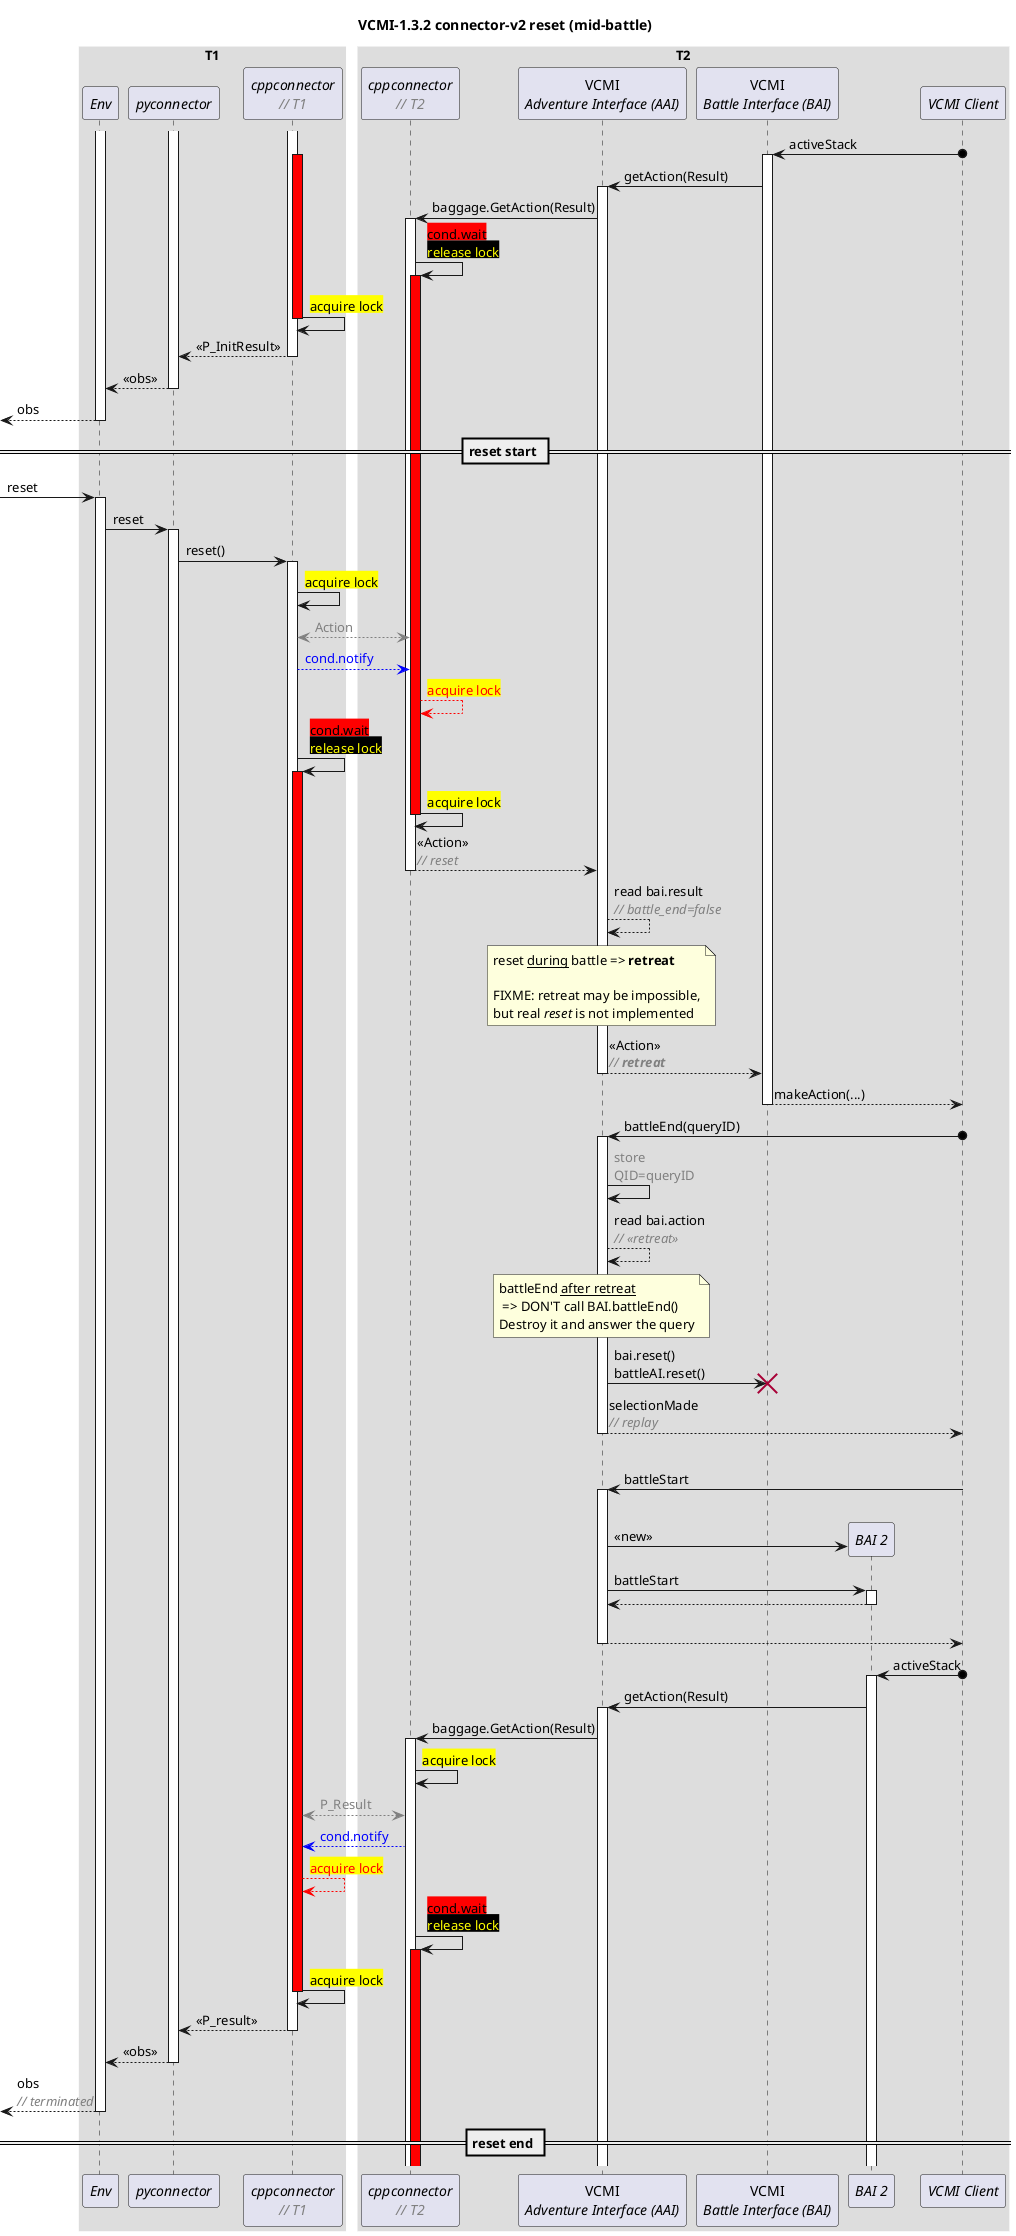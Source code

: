 @startuml "vcmi-1.32-connector-v2-reset-midbattle"

title "VCMI-1.3.2 connector-v2 reset (mid-battle)"

skinparam sequenceBoxBorderColor #FFF

!$nbsp = "<U+00A0>"

' workaround the fact that text alignment can only be
' set globally. Using hspace(n) returns N monospaced
' $nbsp chars
!function $hspace($length)
  !$res = ""
  !$i = $length
  !while $i > 0
    !$res = $res + $nbsp
    !$i = $i - 1
  !endwhile
  !return "<font:monospaced>"+$res+"</font>"
!endfunction

!function $desc($txt)
  !return "<font:Arial><color:Gray><i>// "+$txt+"</i></color></font>"
!endfunction

!function $lock_acq_fail_text()
  !return "<back:yellow><color:red>acquire lock</color></back>"
!endfunction

!procedure $lock_acq_fail($node)
  $node -> $node : $lock_acq_fail_text()
  activate $node #red
!endprocedure

!procedure $lock_acq_direct($node)
  $node -> $node : <back:yellow>acquire lock</back>
!endprocedure

!procedure $lock_acq_latent($node)
  $lock_acq_direct($node)
  deactivate $node
!endprocedure

!procedure $cond_wait($node)
  $node -> $node : <back:red>cond.wait</back>\n<color:yellow><back:black>release lock</back></color>
  activate $node #red
!endprocedure

!procedure $cond_notify($NodeA, $NodeB)
  $NodeA --[#blue]> $NodeB : <color:blue>cond.notify</color>
  $NodeB --[#red]> $NodeB : $lock_acq_fail_text()
!endfunction

!procedure $cond_switch($NodeA, $NodeB)
  $cond_notify($NodeA, $NodeB)
  $cond_wait($NodeA)
  $lock_acq_latent($NodeB)
!endfunction

!function $replace($txt, $search, $repl)
  !$replaced = ""
  !while %strpos($txt, $search) >= 0
    !$position = %strpos($txt, $search)
    !$replaced = $replaced + %substr($txt, 0, $position) + $repl
    !$txt = %substr($txt, $position + %strlen($search))
  !endwhile
  !return $replaced + $txt
!endfunction

!procedure $sharevar($node1, $node2, $txt)
  $node1 <--[#gray]> $node2 : <color:gray>$replace($txt,"\n","</color>\n<color:gray>")</color>
!endfunction

!procedure $sharevar($txt)
  $sharevar(cpp1, cpp2, $txt)
!endfunction

' avoids super long note lines in the diagram
!function $str($txt)
  !return $replace($txt, "\n", %newline())
!endfunction

box T1
participant "//Env//" as env
participant "//pyconnector//" as py
participant "//cppconnector//\n$desc(T1)" as cpp1
end box

box T2
participant "//cppconnector//\n$desc(T2)" as cpp2
participant "VCMI\n//Adventure Interface (AAI)//" as aai
participant "VCMI\n//Battle Interface (BAI)//" as bai
participant "//BAI 2//" as bai2
participant "//VCMI Client//" as vcmiclient
end box


activate cpp1
activate py
activate env

vcmiclient o-> bai ++ : activeStack
activate cpp1 #red
bai -> aai ++ : getAction(Result)
aai -> cpp2 ++ : baggage.GetAction(Result)
$cond_wait(cpp2)
$lock_acq_latent(cpp1)
cpp1 --> py -- : <<P_InitResult>>
py --> env -- : <<obs>>
[<-- env -- : obs

== reset start ==

[-> env ++ : reset
env -> py ++ : reset
py -> cpp1 ++ : reset()
$lock_acq_direct(cpp1)
$sharevar(Action)
$cond_switch(cpp1, cpp2)
cpp2 --> aai -- : <<Action>>\n$desc(reset)

aai --> aai : read bai.result\n$desc("battle_end=false")
note over aai
reset __during__ battle => **retreat**

FIXME: retreat may be impossible,
but real //reset// is not implemented
end note

aai --> bai -- : <<Action>>\n$desc("**retreat**")
bai --> vcmiclient -- : makeAction(...)

vcmiclient o-> aai ++ : battleEnd(queryID)
aai -> aai : <color:gray>store</color>\n<color:gray>QID=queryID</color>

aai --> aai : read bai.action\n$desc("<<retreat>>")
note over aai: battleEnd __after retreat__\n => DON'T call BAI.battleEnd()\nDestroy it and answer the query

aai -> bai : bai.reset()\nbattleAI.reset()
destroy bai

aai --> vcmiclient -- : selectionMade\n$desc(replay)
|||
vcmiclient -> aai ++ : battleStart
|||
aai -> bai2 ** : <<new>>
aai -> bai2 ++ : battleStart
bai2 --> aai -- :
|||
aai --> vcmiclient -- :

vcmiclient o-> bai2 ++ : activeStack
bai2 -> aai ++ : getAction(Result)
aai -> cpp2 ++ : baggage.GetAction(Result)
$lock_acq_direct(cpp2)
$sharevar(P_Result)
$cond_switch(cpp2, cpp1)
cpp1 --> py -- : <<P_result>>
py --> env -- : <<obs>>
[<-- env -- : obs\n$desc("terminated")

== reset end ==

@enduml
